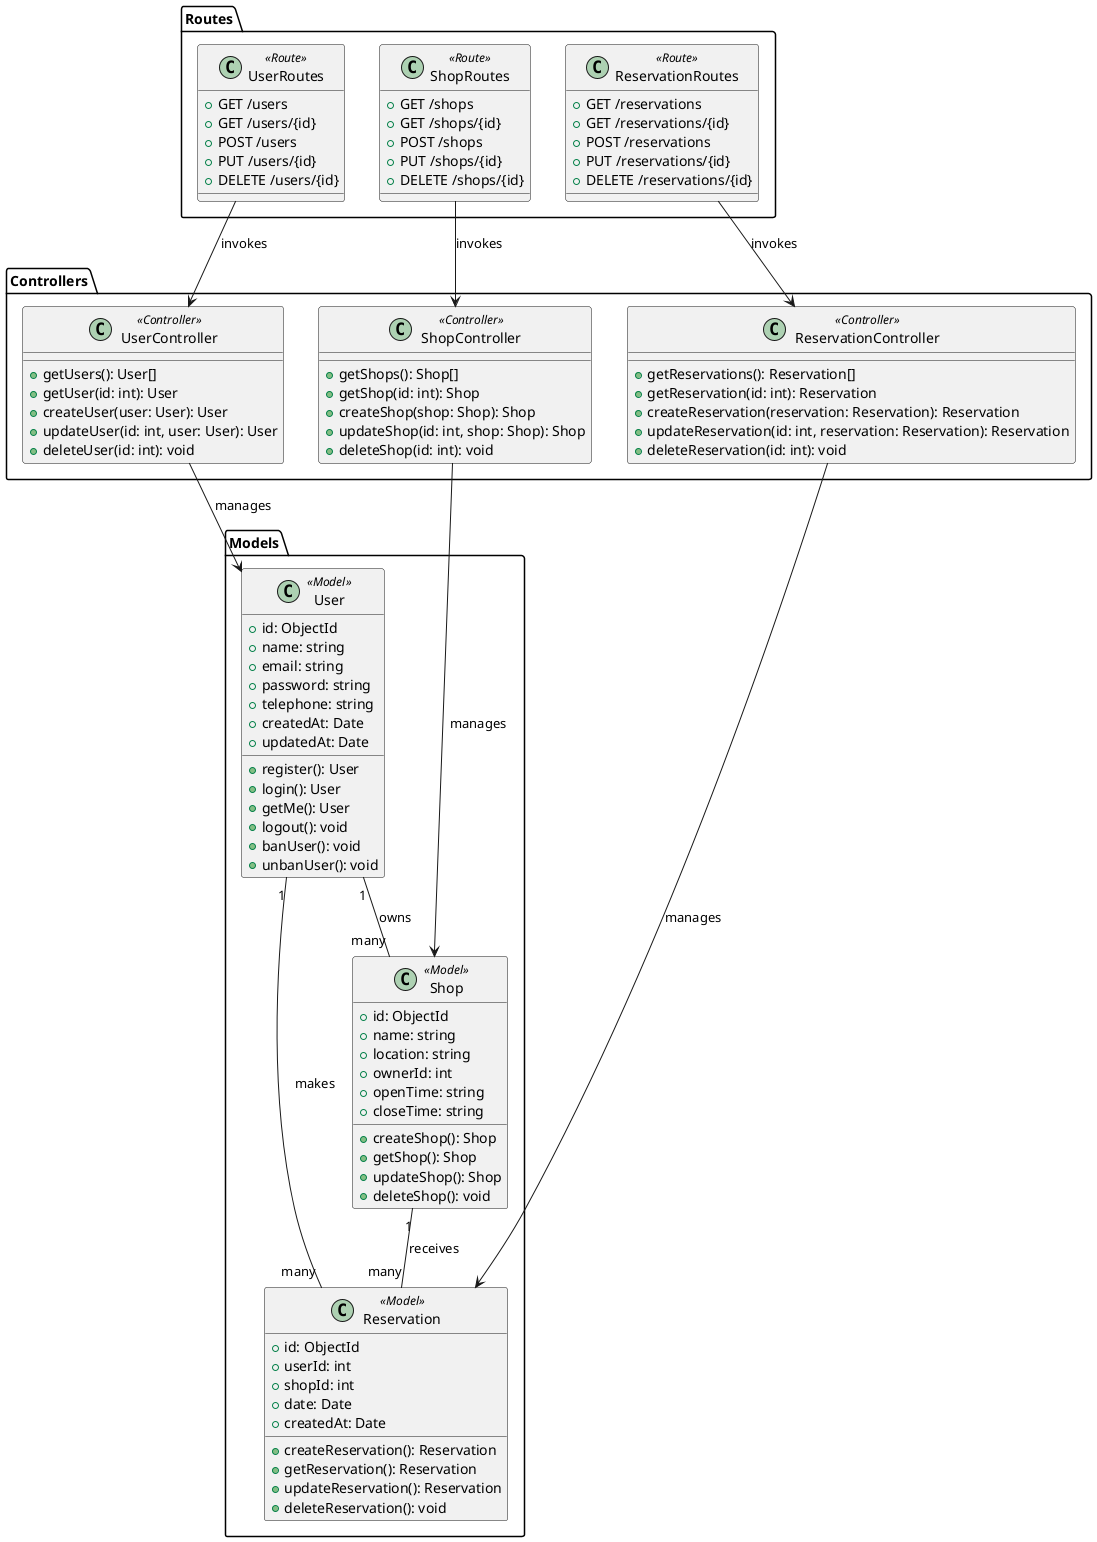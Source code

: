 @startuml
skinparam stereotype {
  BackgroundColor #E6E6E6
  BorderColor black
}

package "Routes" {
  class UserRoutes <<Route>> {
    +GET /users
    +GET /users/{id}
    +POST /users
    +PUT /users/{id}
    +DELETE /users/{id}
  }
  
  class ShopRoutes <<Route>> {
    +GET /shops
    +GET /shops/{id}
    +POST /shops
    +PUT /shops/{id}
    +DELETE /shops/{id}
  }
  
  class ReservationRoutes <<Route>> {
    +GET /reservations
    +GET /reservations/{id}
    +POST /reservations
    +PUT /reservations/{id}
    +DELETE /reservations/{id}
  }
}

package "Controllers" {
  class UserController <<Controller>> {
    +getUsers(): User[]
    +getUser(id: int): User
    +createUser(user: User): User
    +updateUser(id: int, user: User): User
    +deleteUser(id: int): void
  }

  class ShopController <<Controller>> {
    +getShops(): Shop[]
    +getShop(id: int): Shop
    +createShop(shop: Shop): Shop
    +updateShop(id: int, shop: Shop): Shop
    +deleteShop(id: int): void
  }

  class ReservationController <<Controller>> {
    +getReservations(): Reservation[]
    +getReservation(id: int): Reservation
    +createReservation(reservation: Reservation): Reservation
    +updateReservation(id: int, reservation: Reservation): Reservation
    +deleteReservation(id: int): void
  }
}

package "Models" {
  class User <<Model>> {
    +id: ObjectId
    +name: string
    +email: string
    +password: string
    +telephone: string
    +createdAt: Date
    +updatedAt: Date
    +register(): User
    +login(): User
    +getMe(): User
    +logout(): void
    +banUser(): void
    +unbanUser(): void
  }

  class Shop <<Model>> {
    +id: ObjectId
    +name: string
    +location: string
    +ownerId: int
    +openTime: string
    +closeTime: string
    +createShop(): Shop
    +getShop(): Shop
    +updateShop(): Shop
    +deleteShop(): void
  }

  class Reservation <<Model>> {
    +id: ObjectId
    +userId: int
    +shopId: int
    +date: Date
    +createdAt: Date
    +createReservation(): Reservation
    +getReservation(): Reservation
    +updateReservation(): Reservation
    +deleteReservation(): void
  }
}

UserRoutes --> UserController : "invokes"
ShopRoutes --> ShopController : "invokes"
ReservationRoutes --> ReservationController : "invokes"

UserController --> User : "manages"
ShopController --> Shop : "manages"
ReservationController --> Reservation : "manages"

User "1" -- "many" Reservation : "makes"
Shop "1" -- "many" Reservation : "receives"
User "1" -- "many" Shop : "owns"
@enduml
